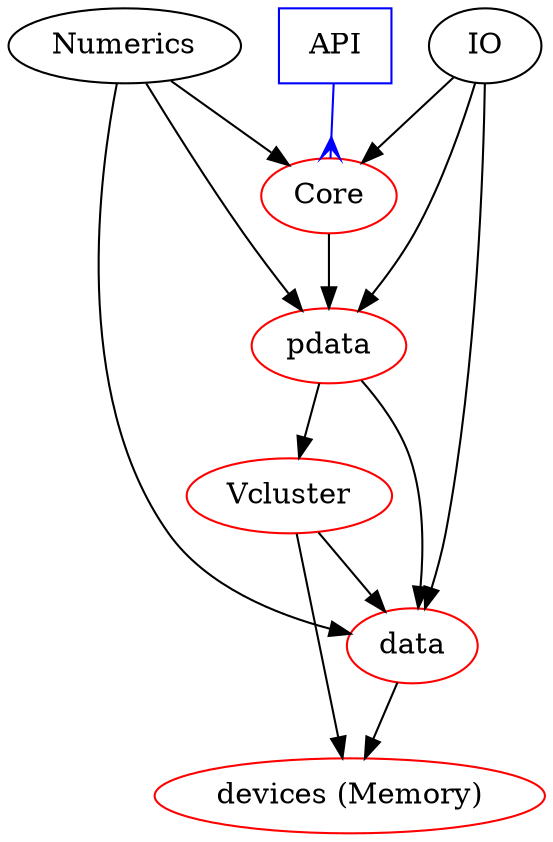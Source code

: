 digraph openfpm {
	ratio = fill;
        node [ shape = box color = blue ];
        API;
	node [ shape = oval color=red ] Core pdata data Vcluster "devices (Memory)";
        node [ color=black ] Numerics IO;
        
        API -> Core [ arrowhead=crow color=blue ]
       	Core -> pdata
        Numerics -> Core
        Numerics -> pdata
        Numerics -> data
 	pdata -> Vcluster
	pdata -> data
        Vcluster -> data
        data -> "devices (Memory)"
        IO -> data
        IO -> pdata
        IO -> Core
        Vcluster -> "devices (Memory)"
}

